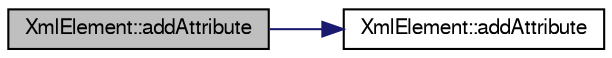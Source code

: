 digraph G
{
  edge [fontname="FreeSans",fontsize="10",labelfontname="FreeSans",labelfontsize="10"];
  node [fontname="FreeSans",fontsize="10",shape=record];
  rankdir=LR;
  Node1 [label="XmlElement::addAttribute",height=0.2,width=0.4,color="black", fillcolor="grey75", style="filled" fontcolor="black"];
  Node1 -> Node2 [color="midnightblue",fontsize="10",style="solid"];
  Node2 [label="XmlElement::addAttribute",height=0.2,width=0.4,color="black", fillcolor="white", style="filled",URL="$classXmlElement.html#a14387be9ca6d014a38e95a7aa98f86c5",tooltip="Adds an attribute with the specified string value."];
}
